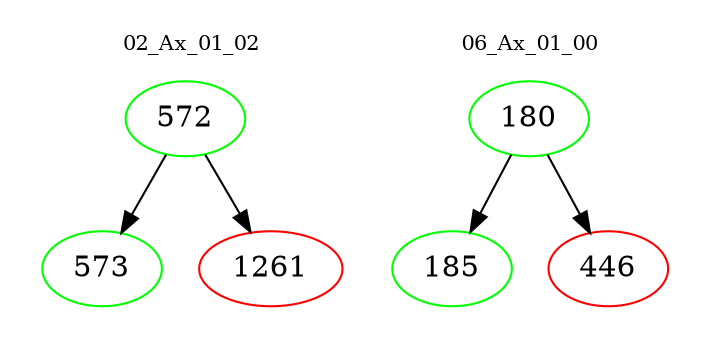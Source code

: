 digraph{
subgraph cluster_0 {
color = white
label = "02_Ax_01_02";
fontsize=10;
T0_572 [label="572", color="green"]
T0_572 -> T0_573 [color="black"]
T0_573 [label="573", color="green"]
T0_572 -> T0_1261 [color="black"]
T0_1261 [label="1261", color="red"]
}
subgraph cluster_1 {
color = white
label = "06_Ax_01_00";
fontsize=10;
T1_180 [label="180", color="green"]
T1_180 -> T1_185 [color="black"]
T1_185 [label="185", color="green"]
T1_180 -> T1_446 [color="black"]
T1_446 [label="446", color="red"]
}
}
